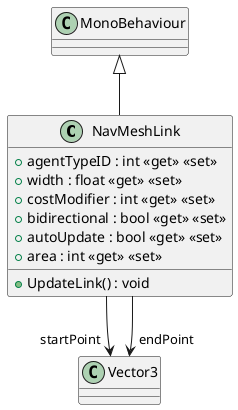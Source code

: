 @startuml
class NavMeshLink {
    + agentTypeID : int <<get>> <<set>>
    + width : float <<get>> <<set>>
    + costModifier : int <<get>> <<set>>
    + bidirectional : bool <<get>> <<set>>
    + autoUpdate : bool <<get>> <<set>>
    + area : int <<get>> <<set>>
    + UpdateLink() : void
}
MonoBehaviour <|-- NavMeshLink
NavMeshLink --> "startPoint" Vector3
NavMeshLink --> "endPoint" Vector3
@enduml
